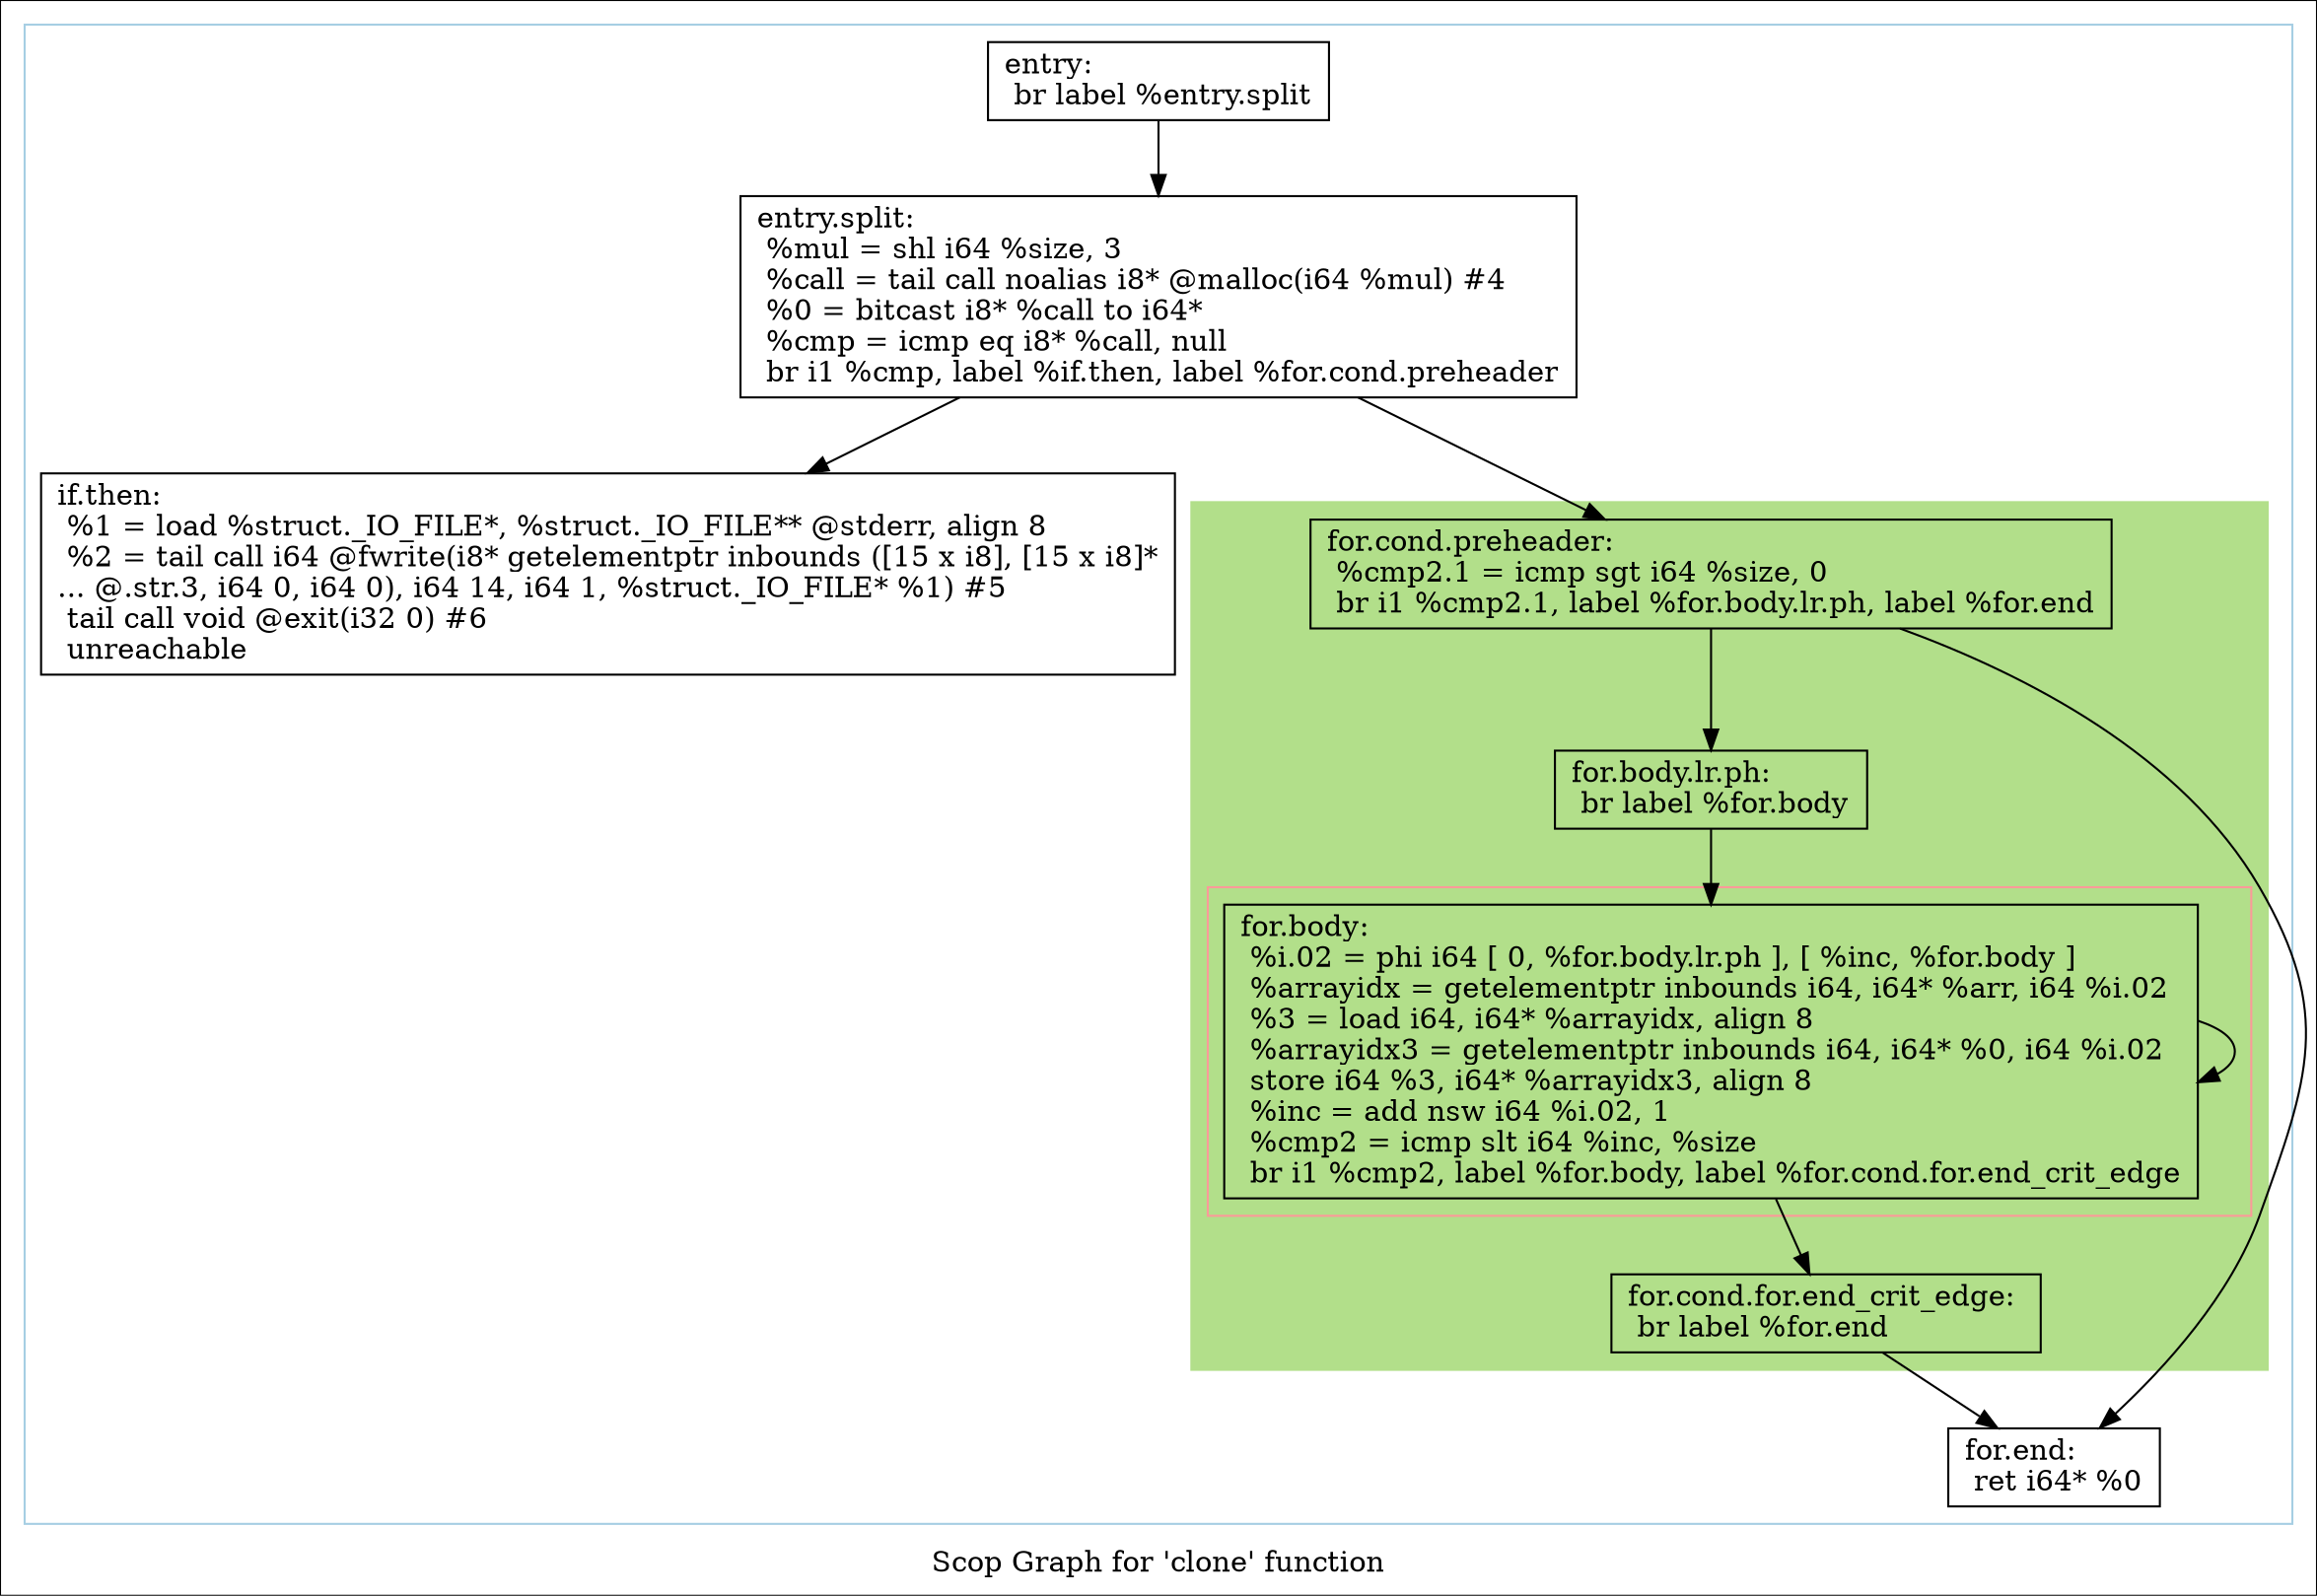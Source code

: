 digraph "Scop Graph for 'clone' function" {
	label="Scop Graph for 'clone' function";

	Node0x47321e0 [shape=record,label="{entry:\l  br label %entry.split\l}"];
	Node0x47321e0 -> Node0x472c590;
	Node0x472c590 [shape=record,label="{entry.split:                                      \l  %mul = shl i64 %size, 3\l  %call = tail call noalias i8* @malloc(i64 %mul) #4\l  %0 = bitcast i8* %call to i64*\l  %cmp = icmp eq i8* %call, null\l  br i1 %cmp, label %if.then, label %for.cond.preheader\l}"];
	Node0x472c590 -> Node0x4736ae0;
	Node0x472c590 -> Node0x472b890;
	Node0x4736ae0 [shape=record,label="{if.then:                                          \l  %1 = load %struct._IO_FILE*, %struct._IO_FILE** @stderr, align 8\l  %2 = tail call i64 @fwrite(i8* getelementptr inbounds ([15 x i8], [15 x i8]*\l... @.str.3, i64 0, i64 0), i64 14, i64 1, %struct._IO_FILE* %1) #5\l  tail call void @exit(i32 0) #6\l  unreachable\l}"];
	Node0x472b890 [shape=record,label="{for.cond.preheader:                               \l  %cmp2.1 = icmp sgt i64 %size, 0\l  br i1 %cmp2.1, label %for.body.lr.ph, label %for.end\l}"];
	Node0x472b890 -> Node0x47337b0;
	Node0x472b890 -> Node0x47337d0;
	Node0x47337b0 [shape=record,label="{for.body.lr.ph:                                   \l  br label %for.body\l}"];
	Node0x47337b0 -> Node0x472a980;
	Node0x472a980 [shape=record,label="{for.body:                                         \l  %i.02 = phi i64 [ 0, %for.body.lr.ph ], [ %inc, %for.body ]\l  %arrayidx = getelementptr inbounds i64, i64* %arr, i64 %i.02\l  %3 = load i64, i64* %arrayidx, align 8\l  %arrayidx3 = getelementptr inbounds i64, i64* %0, i64 %i.02\l  store i64 %3, i64* %arrayidx3, align 8\l  %inc = add nsw i64 %i.02, 1\l  %cmp2 = icmp slt i64 %inc, %size\l  br i1 %cmp2, label %for.body, label %for.cond.for.end_crit_edge\l}"];
	Node0x472a980 -> Node0x472a980[constraint=false];
	Node0x472a980 -> Node0x472a1e0;
	Node0x472a1e0 [shape=record,label="{for.cond.for.end_crit_edge:                       \l  br label %for.end\l}"];
	Node0x472a1e0 -> Node0x47337d0;
	Node0x47337d0 [shape=record,label="{for.end:                                          \l  ret i64* %0\l}"];
	colorscheme = "paired12"
        subgraph cluster_0x47381c0 {
          label = "";
          style = solid;
          color = 1
          subgraph cluster_0x473a100 {
            label = "";
            style = filled;
            color = 3            subgraph cluster_0x474ae40 {
              label = "";
              style = solid;
              color = 5
              Node0x472a980;
            }
            Node0x472b890;
            Node0x47337b0;
            Node0x472a1e0;
          }
          Node0x47321e0;
          Node0x472c590;
          Node0x4736ae0;
          Node0x47337d0;
        }
}
